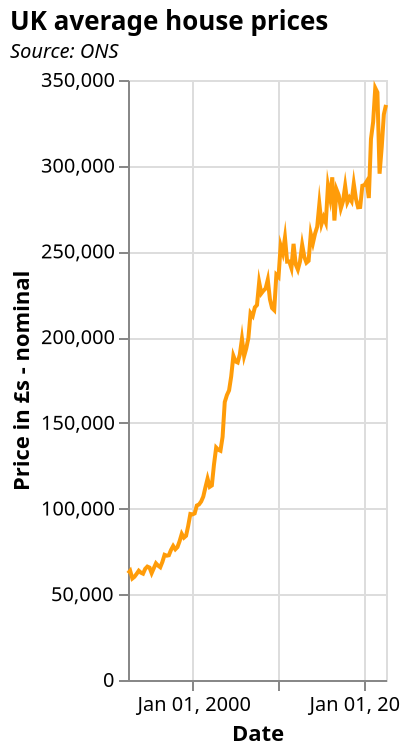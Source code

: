 {
  "$schema": "https://vega.github.io/schema/vega-lite/v5.json",
  "description": "A simple bar chart with embedded data.",
  "title": {
    "text": "UK average house prices",
    "subtitle": "Source: ONS ",
    "subtitleFontStyle": "italic",
    "subtitleFontSize": 10,
    "anchor": "start",
    "color": "black"
  },
  "width": "container",
  "height": 300,
  "data": {
    "values": [
      {
        "Date": "01/07/1992",
        "Price": 62255
      },
      {
        "Date": "01/10/1992",
        "Price": 63712
      },
      {
        "Date": "01/01/1993",
        "Price": 59230
      },
      {
        "Date": "01/04/1993",
        "Price": 60213
      },
      {
        "Date": "01/07/1993",
        "Price": 61895
      },
      {
        "Date": "01/10/1993",
        "Price": 63742
      },
      {
        "Date": "01/01/1994",
        "Price": 62596
      },
      {
        "Date": "01/04/1994",
        "Price": 62024
      },
      {
        "Date": "01/07/1994",
        "Price": 64835
      },
      {
        "Date": "01/10/1994",
        "Price": 66159
      },
      {
        "Date": "01/01/1995",
        "Price": 65583
      },
      {
        "Date": "01/04/1995",
        "Price": 62329
      },
      {
        "Date": "01/07/1995",
        "Price": 65193
      },
      {
        "Date": "01/10/1995",
        "Price": 68054
      },
      {
        "Date": "01/01/1996",
        "Price": 66704
      },
      {
        "Date": "01/04/1996",
        "Price": 65770
      },
      {
        "Date": "01/07/1996",
        "Price": 68890
      },
      {
        "Date": "01/10/1996",
        "Price": 73029
      },
      {
        "Date": "01/01/1997",
        "Price": 72518
      },
      {
        "Date": "01/04/1997",
        "Price": 72759
      },
      {
        "Date": "01/07/1997",
        "Price": 75837
      },
      {
        "Date": "01/10/1997",
        "Price": 78178
      },
      {
        "Date": "01/01/1998",
        "Price": 76253
      },
      {
        "Date": "01/04/1998",
        "Price": 77519
      },
      {
        "Date": "01/07/1998",
        "Price": 80964
      },
      {
        "Date": "01/10/1998",
        "Price": 85257
      },
      {
        "Date": "01/01/1999",
        "Price": 83031
      },
      {
        "Date": "01/04/1999",
        "Price": 84110
      },
      {
        "Date": "01/07/1999",
        "Price": 89879
      },
      {
        "Date": "01/10/1999",
        "Price": 96843
      },
      {
        "Date": "01/01/2000",
        "Price": 96588
      },
      {
        "Date": "01/04/2000",
        "Price": 97184
      },
      {
        "Date": "01/07/2000",
        "Price": 101785
      },
      {
        "Date": "01/10/2000",
        "Price": 102384
      },
      {
        "Date": "01/01/2001",
        "Price": 104087
      },
      {
        "Date": "01/04/2001",
        "Price": 106928
      },
      {
        "Date": "01/07/2001",
        "Price": 112325
      },
      {
        "Date": "01/10/2001",
        "Price": 117455
      },
      {
        "Date": "01/01/2002",
        "Price": 112675
      },
      {
        "Date": "01/04/2002",
        "Price": 113496
      },
      {
        "Date": "01/07/2002",
        "Price": 125750
      },
      {
        "Date": "01/10/2002",
        "Price": 135589
      },
      {
        "Date": "01/01/2003",
        "Price": 134269
      },
      {
        "Date": "01/04/2003",
        "Price": 133711
      },
      {
        "Date": "01/07/2003",
        "Price": 141819
      },
      {
        "Date": "01/10/2003",
        "Price": 162121
      },
      {
        "Date": "01/01/2004",
        "Price": 166208
      },
      {
        "Date": "01/04/2004",
        "Price": 168928
      },
      {
        "Date": "01/07/2004",
        "Price": 177128
      },
      {
        "Date": "01/10/2004",
        "Price": 189139
      },
      {
        "Date": "01/01/2005",
        "Price": 185797
      },
      {
        "Date": "01/04/2005",
        "Price": 185194
      },
      {
        "Date": "01/07/2005",
        "Price": 189852
      },
      {
        "Date": "01/10/2005",
        "Price": 199051
      },
      {
        "Date": "01/01/2006",
        "Price": 188944
      },
      {
        "Date": "01/04/2006",
        "Price": 193421
      },
      {
        "Date": "01/07/2006",
        "Price": 199482
      },
      {
        "Date": "01/10/2006",
        "Price": 214028
      },
      {
        "Date": "01/01/2007",
        "Price": 212322
      },
      {
        "Date": "01/04/2007",
        "Price": 217364
      },
      {
        "Date": "01/07/2007",
        "Price": 218724
      },
      {
        "Date": "01/10/2007",
        "Price": 232033
      },
      {
        "Date": "01/01/2008",
        "Price": 225500
      },
      {
        "Date": "01/04/2008",
        "Price": 227125
      },
      {
        "Date": "01/07/2008",
        "Price": 228354
      },
      {
        "Date": "01/10/2008",
        "Price": 233499
      },
      {
        "Date": "01/01/2009",
        "Price": 222083
      },
      {
        "Date": "01/04/2009",
        "Price": 216977
      },
      {
        "Date": "01/07/2009",
        "Price": 215731
      },
      {
        "Date": "01/10/2009",
        "Price": 236416
      },
      {
        "Date": "01/01/2010",
        "Price": 235134
      },
      {
        "Date": "01/04/2010",
        "Price": 253391
      },
      {
        "Date": "01/07/2010",
        "Price": 249182
      },
      {
        "Date": "01/10/2010",
        "Price": 258084
      },
      {
        "Date": "01/01/2011",
        "Price": 244040
      },
      {
        "Date": "01/04/2011",
        "Price": 244164
      },
      {
        "Date": "01/07/2011",
        "Price": 240281
      },
      {
        "Date": "01/10/2011",
        "Price": 254435
      },
      {
        "Date": "01/01/2012",
        "Price": 242397
      },
      {
        "Date": "01/04/2012",
        "Price": 239364
      },
      {
        "Date": "01/07/2012",
        "Price": 244143
      },
      {
        "Date": "01/10/2012",
        "Price": 253874
      },
      {
        "Date": "01/01/2013",
        "Price": 246748
      },
      {
        "Date": "01/04/2013",
        "Price": 243412
      },
      {
        "Date": "01/07/2013",
        "Price": 244525
      },
      {
        "Date": "01/10/2013",
        "Price": 260249
      },
      {
        "Date": "01/01/2014",
        "Price": 254884
      },
      {
        "Date": "01/04/2014",
        "Price": 260383
      },
      {
        "Date": "01/07/2014",
        "Price": 264373
      },
      {
        "Date": "01/10/2014",
        "Price": 277741
      },
      {
        "Date": "01/01/2015",
        "Price": 266029
      },
      {
        "Date": "01/04/2015",
        "Price": 269956
      },
      {
        "Date": "01/07/2015",
        "Price": 266840
      },
      {
        "Date": "01/10/2015",
        "Price": 288262
      },
      {
        "Date": "01/01/2016",
        "Price": 281164
      },
      {
        "Date": "01/04/2016",
        "Price": 293242
      },
      {
        "Date": "01/07/2016",
        "Price": 268019
      },
      {
        "Date": "01/10/2016",
        "Price": 286023
      },
      {
        "Date": "01/01/2017",
        "Price": 282758
      },
      {
        "Date": "01/04/2017",
        "Price": 275127
      },
      {
        "Date": "01/07/2017",
        "Price": 279222
      },
      {
        "Date": "01/10/2017",
        "Price": 288217
      },
      {
        "Date": "01/01/2018",
        "Price": 278651
      },
      {
        "Date": "01/04/2018",
        "Price": 281354
      },
      {
        "Date": "01/07/2018",
        "Price": 279253
      },
      {
        "Date": "01/10/2018",
        "Price": 289515
      },
      {
        "Date": "01/01/2019",
        "Price": 280728
      },
      {
        "Date": "01/04/2019",
        "Price": 275746
      },
      {
        "Date": "01/07/2019",
        "Price": 275901
      },
      {
        "Date": "01/10/2019",
        "Price": 288317
      },
      {
        "Date": "01/01/2020",
        "Price": 288731
      },
      {
        "Date": "01/04/2020",
        "Price": 290790
      },
      {
        "Date": "01/07/2020",
        "Price": 281149
      },
      {
        "Date": "01/10/2020",
        "Price": 315639
      },
      {
        "Date": "01/01/2021",
        "Price": 325535
      },
      {
        "Date": "01/04/2021",
        "Price": 345338
      },
      {
        "Date": "01/07/2021",
        "Price": 342759
      },
      {
        "Date": "01/10/2021",
        "Price": 295338
      },
      {
        "Date": "01/01/2022",
        "Price": 310944
      },
      {
        "Date": "01/04/2022",
        "Price": 329968
      },
      {
        "Date": "01/07/2022",
        "Price": 335472
      }
    ]
  },
  "mark": {
    "type": "line",
    "color": "#ff9c09"
  },
  "transform": [
    {
      "calculate": "timeParse(datum.Date, '%d/%m/%Y')",
      "as": "date2"
    }
  ],
  "encoding": {
    "x": {
      "field": "date2",
      "type": "temporal",
      "timeUnit": "yearmonthdate",
      "title": "Date"
    },
    "y": {
      "field": "Price",
      "title": "Price in \u00a3s - nominal",
      "type": "quantitative"
    }
  }
}